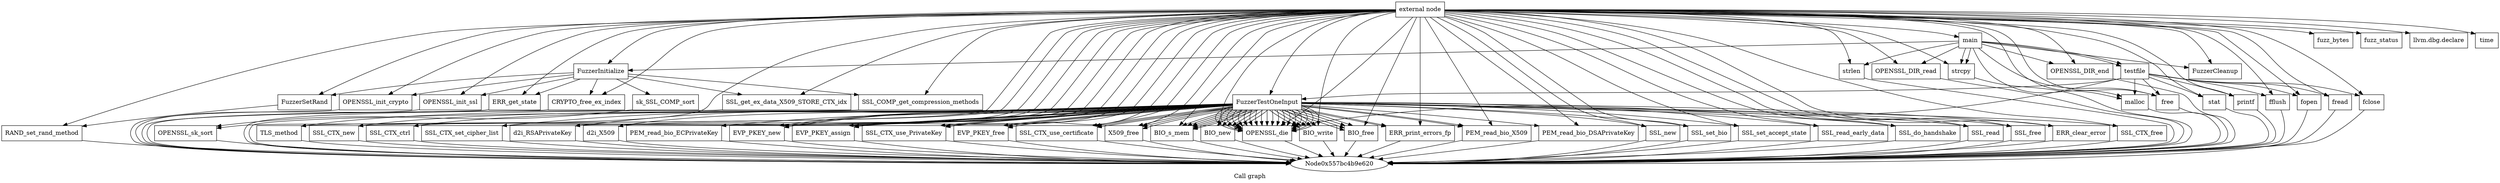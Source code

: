 digraph "Call graph" {
	label="Call graph";

	Node0x557bc4b9e5f0 [shape=record,label="{external node}"];
	Node0x557bc4b9e5f0 -> Node0x557bc4b9e690;
	Node0x557bc4b9e5f0 -> Node0x557bc4b9e730;
	Node0x557bc4b9e5f0 -> Node0x557bc4b9e7d0;
	Node0x557bc4b9e5f0 -> Node0x557bc4b9e840;
	Node0x557bc4b9e5f0 -> Node0x557bc4b9e8b0;
	Node0x557bc4b9e5f0 -> Node0x557bc4b9e920;
	Node0x557bc4b9e5f0 -> Node0x557bc4b9e990;
	Node0x557bc4b9e5f0 -> Node0x557bc4b9ea00;
	Node0x557bc4b9e5f0 -> Node0x557bc4b9eaa0;
	Node0x557bc4b9e5f0 -> Node0x557bc4b9ea30;
	Node0x557bc4b9e5f0 -> Node0x557bc4b3f900;
	Node0x557bc4b9e5f0 -> Node0x557bc4b3f970;
	Node0x557bc4b9e5f0 -> Node0x557bc4b3f9e0;
	Node0x557bc4b9e5f0 -> Node0x557bc4b3fbe0;
	Node0x557bc4b9e5f0 -> Node0x557bc4b3fcb0;
	Node0x557bc4b9e5f0 -> Node0x557bc4b3fd20;
	Node0x557bc4b9e5f0 -> Node0x557bc4b3fdc0;
	Node0x557bc4b9e5f0 -> Node0x557bc4b3fd50;
	Node0x557bc4b9e5f0 -> Node0x557bc4b3fe70;
	Node0x557bc4b9e5f0 -> Node0x557bc4b3fee0;
	Node0x557bc4b9e5f0 -> Node0x557bc4b3ff50;
	Node0x557bc4b9e5f0 -> Node0x557bc4b3ffc0;
	Node0x557bc4b9e5f0 -> Node0x557bc4b40030;
	Node0x557bc4b9e5f0 -> Node0x557bc4b400a0;
	Node0x557bc4b9e5f0 -> Node0x557bc4b40110;
	Node0x557bc4b9e5f0 -> Node0x557bc4b40180;
	Node0x557bc4b9e5f0 -> Node0x557bc4b401f0;
	Node0x557bc4b9e5f0 -> Node0x557bc4b40670;
	Node0x557bc4b9e5f0 -> Node0x557bc4b406e0;
	Node0x557bc4b9e5f0 -> Node0x557bc4b40750;
	Node0x557bc4b9e5f0 -> Node0x557bc4b407c0;
	Node0x557bc4b9e5f0 -> Node0x557bc4b40830;
	Node0x557bc4b9e5f0 -> Node0x557bc4b408a0;
	Node0x557bc4b9e5f0 -> Node0x557bc4ba21e0;
	Node0x557bc4b9e5f0 -> Node0x557bc4ba2a60;
	Node0x557bc4b9e5f0 -> Node0x557bc4ba2ad0;
	Node0x557bc4b9e5f0 -> Node0x557bc4ba2b40;
	Node0x557bc4b9e5f0 -> Node0x557bc4ba2bb0;
	Node0x557bc4b9e5f0 -> Node0x557bc4ba2c20;
	Node0x557bc4b9e5f0 -> Node0x557bc4ba2c90;
	Node0x557bc4b9e5f0 -> Node0x557bc4ba2d00;
	Node0x557bc4b9e5f0 -> Node0x557bc4ba2d70;
	Node0x557bc4b9e5f0 -> Node0x557bc4ba2de0;
	Node0x557bc4b9e5f0 -> Node0x557bc4ba2e50;
	Node0x557bc4b9e5f0 -> Node0x557bc4ba2ec0;
	Node0x557bc4b9e5f0 -> Node0x557bc4b5d8a0;
	Node0x557bc4b9e5f0 -> Node0x557bc4b5d910;
	Node0x557bc4b9e5f0 -> Node0x557bc4b5d9b0;
	Node0x557bc4b9e5f0 -> Node0x557bc4b5d940;
	Node0x557bc4b9e5f0 -> Node0x557bc4b5da60;
	Node0x557bc4b9e5f0 -> Node0x557bc4b5dad0;
	Node0x557bc4b9e5f0 -> Node0x557bc4b5dbb0;
	Node0x557bc4b9e5f0 -> Node0x557bc4b5dc20;
	Node0x557bc4b9e5f0 -> Node0x557bc4b5dd50;
	Node0x557bc4b9e5f0 -> Node0x557bc4b5ddf0;
	Node0x557bc4b9e5f0 -> Node0x557bc4b5dd80;
	Node0x557bc4b9e5f0 -> Node0x557bc4b5dea0;
	Node0x557bc4b9e5f0 -> Node0x557bc4b5df10;
	Node0x557bc4b9e5f0 -> Node0x557bc4b5df80;
	Node0x557bc4b9e730 [shape=record,label="{RAND_set_rand_method}"];
	Node0x557bc4b9e730 -> Node0x557bc4b9e620;
	Node0x557bc4b9e690 [shape=record,label="{FuzzerSetRand}"];
	Node0x557bc4b9e690 -> Node0x557bc4b9e730;
	Node0x557bc4b9e7d0 [shape=record,label="{fuzz_bytes}"];
	Node0x557bc4b9e840 [shape=record,label="{fuzz_status}"];
	Node0x557bc4b9e8b0 [shape=record,label="{llvm.dbg.declare}"];
	Node0x557bc4b9e920 [shape=record,label="{time}"];
	Node0x557bc4b9e990 [shape=record,label="{FuzzerInitialize}"];
	Node0x557bc4b9e990 -> Node0x557bc4b9ea00;
	Node0x557bc4b9e990 -> Node0x557bc4b9eaa0;
	Node0x557bc4b9e990 -> Node0x557bc4b9ea30;
	Node0x557bc4b9e990 -> Node0x557bc4b3f900;
	Node0x557bc4b9e990 -> Node0x557bc4b3f970;
	Node0x557bc4b9e990 -> Node0x557bc4b9e690;
	Node0x557bc4b9e990 -> Node0x557bc4b3f9e0;
	Node0x557bc4b9e990 -> Node0x557bc4b3fa50;
	Node0x557bc4ba2c20 [shape=record,label="{SSL_set_accept_state}"];
	Node0x557bc4ba2c20 -> Node0x557bc4b9e620;
	Node0x557bc4ba2c90 [shape=record,label="{SSL_read_early_data}"];
	Node0x557bc4ba2c90 -> Node0x557bc4b9e620;
	Node0x557bc4ba2d00 [shape=record,label="{SSL_do_handshake}"];
	Node0x557bc4ba2d00 -> Node0x557bc4b9e620;
	Node0x557bc4ba2d70 [shape=record,label="{SSL_read}"];
	Node0x557bc4ba2d70 -> Node0x557bc4b9e620;
	Node0x557bc4ba2de0 [shape=record,label="{SSL_free}"];
	Node0x557bc4ba2de0 -> Node0x557bc4b9e620;
	Node0x557bc4ba2e50 [shape=record,label="{ERR_clear_error}"];
	Node0x557bc4ba2e50 -> Node0x557bc4b9e620;
	Node0x557bc4b9ea00 [shape=record,label="{OPENSSL_init_crypto}"];
	Node0x557bc4b9ea00 -> Node0x557bc4b9e620;
	Node0x557bc4b9eaa0 [shape=record,label="{OPENSSL_init_ssl}"];
	Node0x557bc4b9eaa0 -> Node0x557bc4b9e620;
	Node0x557bc4b9ea30 [shape=record,label="{ERR_get_state}"];
	Node0x557bc4b9ea30 -> Node0x557bc4b9e620;
	Node0x557bc4b3f900 [shape=record,label="{CRYPTO_free_ex_index}"];
	Node0x557bc4b3f900 -> Node0x557bc4b9e620;
	Node0x557bc4b3f970 [shape=record,label="{SSL_get_ex_data_X509_STORE_CTX_idx}"];
	Node0x557bc4b3f970 -> Node0x557bc4b9e620;
	Node0x557bc4b3f9e0 [shape=record,label="{SSL_COMP_get_compression_methods}"];
	Node0x557bc4b3f9e0 -> Node0x557bc4b9e620;
	Node0x557bc4b3fa50 [shape=record,label="{sk_SSL_COMP_sort}"];
	Node0x557bc4b3fa50 -> Node0x557bc4b3fbe0;
	Node0x557bc4b3fbe0 [shape=record,label="{OPENSSL_sk_sort}"];
	Node0x557bc4b3fbe0 -> Node0x557bc4b9e620;
	Node0x557bc4b3fcb0 [shape=record,label="{FuzzerTestOneInput}"];
	Node0x557bc4b3fcb0 -> Node0x557bc4b3fd20;
	Node0x557bc4b3fcb0 -> Node0x557bc4b3fdc0;
	Node0x557bc4b3fcb0 -> Node0x557bc4b3fd50;
	Node0x557bc4b3fcb0 -> Node0x557bc4b3fe70;
	Node0x557bc4b3fcb0 -> Node0x557bc4b3fee0;
	Node0x557bc4b3fcb0 -> Node0x557bc4b3fe70;
	Node0x557bc4b3fcb0 -> Node0x557bc4b3ff50;
	Node0x557bc4b3fcb0 -> Node0x557bc4b3fe70;
	Node0x557bc4b3fcb0 -> Node0x557bc4b3ffc0;
	Node0x557bc4b3fcb0 -> Node0x557bc4b40030;
	Node0x557bc4b3fcb0 -> Node0x557bc4b400a0;
	Node0x557bc4b3fcb0 -> Node0x557bc4b3fe70;
	Node0x557bc4b3fcb0 -> Node0x557bc4b40110;
	Node0x557bc4b3fcb0 -> Node0x557bc4b40180;
	Node0x557bc4b3fcb0 -> Node0x557bc4b3fe70;
	Node0x557bc4b3fcb0 -> Node0x557bc4b401f0;
	Node0x557bc4b3fcb0 -> Node0x557bc4b3fe70;
	Node0x557bc4b3fcb0 -> Node0x557bc4b40670;
	Node0x557bc4b3fcb0 -> Node0x557bc4b406e0;
	Node0x557bc4b3fcb0 -> Node0x557bc4b40750;
	Node0x557bc4b3fcb0 -> Node0x557bc4b407c0;
	Node0x557bc4b3fcb0 -> Node0x557bc4b3fe70;
	Node0x557bc4b3fcb0 -> Node0x557bc4b40830;
	Node0x557bc4b3fcb0 -> Node0x557bc4b408a0;
	Node0x557bc4b3fcb0 -> Node0x557bc4b3fe70;
	Node0x557bc4b3fcb0 -> Node0x557bc4ba21e0;
	Node0x557bc4b3fcb0 -> Node0x557bc4b3ffc0;
	Node0x557bc4b3fcb0 -> Node0x557bc4b40030;
	Node0x557bc4b3fcb0 -> Node0x557bc4b400a0;
	Node0x557bc4b3fcb0 -> Node0x557bc4b3fe70;
	Node0x557bc4b3fcb0 -> Node0x557bc4b40110;
	Node0x557bc4b3fcb0 -> Node0x557bc4b406e0;
	Node0x557bc4b3fcb0 -> Node0x557bc4b40750;
	Node0x557bc4b3fcb0 -> Node0x557bc4b407c0;
	Node0x557bc4b3fcb0 -> Node0x557bc4b3fe70;
	Node0x557bc4b3fcb0 -> Node0x557bc4ba2a60;
	Node0x557bc4b3fcb0 -> Node0x557bc4b3fe70;
	Node0x557bc4b3fcb0 -> Node0x557bc4ba21e0;
	Node0x557bc4b3fcb0 -> Node0x557bc4b401f0;
	Node0x557bc4b3fcb0 -> Node0x557bc4b3fe70;
	Node0x557bc4b3fcb0 -> Node0x557bc4b40670;
	Node0x557bc4b3fcb0 -> Node0x557bc4b406e0;
	Node0x557bc4b3fcb0 -> Node0x557bc4b40750;
	Node0x557bc4b3fcb0 -> Node0x557bc4b407c0;
	Node0x557bc4b3fcb0 -> Node0x557bc4b3fe70;
	Node0x557bc4b3fcb0 -> Node0x557bc4ba2ad0;
	Node0x557bc4b3fcb0 -> Node0x557bc4b408a0;
	Node0x557bc4b3fcb0 -> Node0x557bc4b3fe70;
	Node0x557bc4b3fcb0 -> Node0x557bc4ba21e0;
	Node0x557bc4b3fcb0 -> Node0x557bc4b3ffc0;
	Node0x557bc4b3fcb0 -> Node0x557bc4b40030;
	Node0x557bc4b3fcb0 -> Node0x557bc4b400a0;
	Node0x557bc4b3fcb0 -> Node0x557bc4b3fe70;
	Node0x557bc4b3fcb0 -> Node0x557bc4b40110;
	Node0x557bc4b3fcb0 -> Node0x557bc4b406e0;
	Node0x557bc4b3fcb0 -> Node0x557bc4b40750;
	Node0x557bc4b3fcb0 -> Node0x557bc4b407c0;
	Node0x557bc4b3fcb0 -> Node0x557bc4b3fe70;
	Node0x557bc4b3fcb0 -> Node0x557bc4ba2a60;
	Node0x557bc4b3fcb0 -> Node0x557bc4b3fe70;
	Node0x557bc4b3fcb0 -> Node0x557bc4ba21e0;
	Node0x557bc4b3fcb0 -> Node0x557bc4b401f0;
	Node0x557bc4b3fcb0 -> Node0x557bc4b3fe70;
	Node0x557bc4b3fcb0 -> Node0x557bc4b40670;
	Node0x557bc4b3fcb0 -> Node0x557bc4ba2b40;
	Node0x557bc4b3fcb0 -> Node0x557bc4b406e0;
	Node0x557bc4b3fcb0 -> Node0x557bc4b40750;
	Node0x557bc4b3fcb0 -> Node0x557bc4b406e0;
	Node0x557bc4b3fcb0 -> Node0x557bc4b40750;
	Node0x557bc4b3fcb0 -> Node0x557bc4ba2bb0;
	Node0x557bc4b3fcb0 -> Node0x557bc4ba2c20;
	Node0x557bc4b3fcb0 -> Node0x557bc4b407c0;
	Node0x557bc4b3fcb0 -> Node0x557bc4b3fe70;
	Node0x557bc4b3fcb0 -> Node0x557bc4ba2c90;
	Node0x557bc4b3fcb0 -> Node0x557bc4ba2d00;
	Node0x557bc4b3fcb0 -> Node0x557bc4ba2d70;
	Node0x557bc4b3fcb0 -> Node0x557bc4ba2de0;
	Node0x557bc4b3fcb0 -> Node0x557bc4ba2e50;
	Node0x557bc4b3fcb0 -> Node0x557bc4ba2ec0;
	Node0x557bc4b3fd20 [shape=record,label="{TLS_method}"];
	Node0x557bc4b3fd20 -> Node0x557bc4b9e620;
	Node0x557bc4b3fdc0 [shape=record,label="{SSL_CTX_new}"];
	Node0x557bc4b3fdc0 -> Node0x557bc4b9e620;
	Node0x557bc4b3fd50 [shape=record,label="{SSL_CTX_ctrl}"];
	Node0x557bc4b3fd50 -> Node0x557bc4b9e620;
	Node0x557bc4b3fe70 [shape=record,label="{OPENSSL_die}"];
	Node0x557bc4b3fe70 -> Node0x557bc4b9e620;
	Node0x557bc4b3fee0 [shape=record,label="{SSL_CTX_set_cipher_list}"];
	Node0x557bc4b3fee0 -> Node0x557bc4b9e620;
	Node0x557bc4b3ff50 [shape=record,label="{d2i_RSAPrivateKey}"];
	Node0x557bc4b3ff50 -> Node0x557bc4b9e620;
	Node0x557bc4b3ffc0 [shape=record,label="{EVP_PKEY_new}"];
	Node0x557bc4b3ffc0 -> Node0x557bc4b9e620;
	Node0x557bc4b40030 [shape=record,label="{EVP_PKEY_assign}"];
	Node0x557bc4b40030 -> Node0x557bc4b9e620;
	Node0x557bc4b400a0 [shape=record,label="{SSL_CTX_use_PrivateKey}"];
	Node0x557bc4b400a0 -> Node0x557bc4b9e620;
	Node0x557bc4b40110 [shape=record,label="{EVP_PKEY_free}"];
	Node0x557bc4b40110 -> Node0x557bc4b9e620;
	Node0x557bc4b40180 [shape=record,label="{d2i_X509}"];
	Node0x557bc4b40180 -> Node0x557bc4b9e620;
	Node0x557bc4b401f0 [shape=record,label="{SSL_CTX_use_certificate}"];
	Node0x557bc4b401f0 -> Node0x557bc4b9e620;
	Node0x557bc4b40670 [shape=record,label="{X509_free}"];
	Node0x557bc4b40670 -> Node0x557bc4b9e620;
	Node0x557bc4b406e0 [shape=record,label="{BIO_s_mem}"];
	Node0x557bc4b406e0 -> Node0x557bc4b9e620;
	Node0x557bc4b40750 [shape=record,label="{BIO_new}"];
	Node0x557bc4b40750 -> Node0x557bc4b9e620;
	Node0x557bc4b407c0 [shape=record,label="{BIO_write}"];
	Node0x557bc4b407c0 -> Node0x557bc4b9e620;
	Node0x557bc4b40830 [shape=record,label="{PEM_read_bio_ECPrivateKey}"];
	Node0x557bc4b40830 -> Node0x557bc4b9e620;
	Node0x557bc4b408a0 [shape=record,label="{ERR_print_errors_fp}"];
	Node0x557bc4b408a0 -> Node0x557bc4b9e620;
	Node0x557bc4ba21e0 [shape=record,label="{BIO_free}"];
	Node0x557bc4ba21e0 -> Node0x557bc4b9e620;
	Node0x557bc4ba2a60 [shape=record,label="{PEM_read_bio_X509}"];
	Node0x557bc4ba2a60 -> Node0x557bc4b9e620;
	Node0x557bc4ba2ad0 [shape=record,label="{PEM_read_bio_DSAPrivateKey}"];
	Node0x557bc4ba2ad0 -> Node0x557bc4b9e620;
	Node0x557bc4ba2b40 [shape=record,label="{SSL_new}"];
	Node0x557bc4ba2b40 -> Node0x557bc4b9e620;
	Node0x557bc4ba2bb0 [shape=record,label="{SSL_set_bio}"];
	Node0x557bc4ba2bb0 -> Node0x557bc4b9e620;
	Node0x557bc4ba2ec0 [shape=record,label="{SSL_CTX_free}"];
	Node0x557bc4ba2ec0 -> Node0x557bc4b9e620;
	Node0x557bc4b5d8a0 [shape=record,label="{FuzzerCleanup}"];
	Node0x557bc4b5d910 [shape=record,label="{main}"];
	Node0x557bc4b5d910 -> Node0x557bc4b9e990;
	Node0x557bc4b5d910 -> Node0x557bc4b5d9b0;
	Node0x557bc4b5d910 -> Node0x557bc4b5d940;
	Node0x557bc4b5d910 -> Node0x557bc4b5da60;
	Node0x557bc4b5d910 -> Node0x557bc4b5dad0;
	Node0x557bc4b5d910 -> Node0x557bc4b5dad0;
	Node0x557bc4b5d910 -> Node0x557bc4b5db40;
	Node0x557bc4b5d910 -> Node0x557bc4b5dbb0;
	Node0x557bc4b5d910 -> Node0x557bc4b5db40;
	Node0x557bc4b5d910 -> Node0x557bc4b5dc20;
	Node0x557bc4b5d910 -> Node0x557bc4b5d8a0;
	Node0x557bc4b5d9b0 [shape=record,label="{strlen}"];
	Node0x557bc4b5d9b0 -> Node0x557bc4b9e620;
	Node0x557bc4b5d940 [shape=record,label="{OPENSSL_DIR_read}"];
	Node0x557bc4b5d940 -> Node0x557bc4b9e620;
	Node0x557bc4b5da60 [shape=record,label="{malloc}"];
	Node0x557bc4b5da60 -> Node0x557bc4b9e620;
	Node0x557bc4b5dad0 [shape=record,label="{strcpy}"];
	Node0x557bc4b5dad0 -> Node0x557bc4b9e620;
	Node0x557bc4b5db40 [shape=record,label="{testfile}"];
	Node0x557bc4b5db40 -> Node0x557bc4b5dd50;
	Node0x557bc4b5db40 -> Node0x557bc4b5ddf0;
	Node0x557bc4b5db40 -> Node0x557bc4b5dd80;
	Node0x557bc4b5db40 -> Node0x557bc4b5dea0;
	Node0x557bc4b5db40 -> Node0x557bc4b5da60;
	Node0x557bc4b5db40 -> Node0x557bc4b5df10;
	Node0x557bc4b5db40 -> Node0x557bc4b3fe70;
	Node0x557bc4b5db40 -> Node0x557bc4b3fcb0;
	Node0x557bc4b5db40 -> Node0x557bc4b5dc20;
	Node0x557bc4b5db40 -> Node0x557bc4b5df80;
	Node0x557bc4b5dbb0 [shape=record,label="{OPENSSL_DIR_end}"];
	Node0x557bc4b5dbb0 -> Node0x557bc4b9e620;
	Node0x557bc4b5dc20 [shape=record,label="{free}"];
	Node0x557bc4b5dc20 -> Node0x557bc4b9e620;
	Node0x557bc4b5dd50 [shape=record,label="{stat}"];
	Node0x557bc4b5dd50 -> Node0x557bc4b9e620;
	Node0x557bc4b5ddf0 [shape=record,label="{printf}"];
	Node0x557bc4b5ddf0 -> Node0x557bc4b9e620;
	Node0x557bc4b5dd80 [shape=record,label="{fflush}"];
	Node0x557bc4b5dd80 -> Node0x557bc4b9e620;
	Node0x557bc4b5dea0 [shape=record,label="{fopen}"];
	Node0x557bc4b5dea0 -> Node0x557bc4b9e620;
	Node0x557bc4b5df10 [shape=record,label="{fread}"];
	Node0x557bc4b5df10 -> Node0x557bc4b9e620;
	Node0x557bc4b5df80 [shape=record,label="{fclose}"];
	Node0x557bc4b5df80 -> Node0x557bc4b9e620;
}

